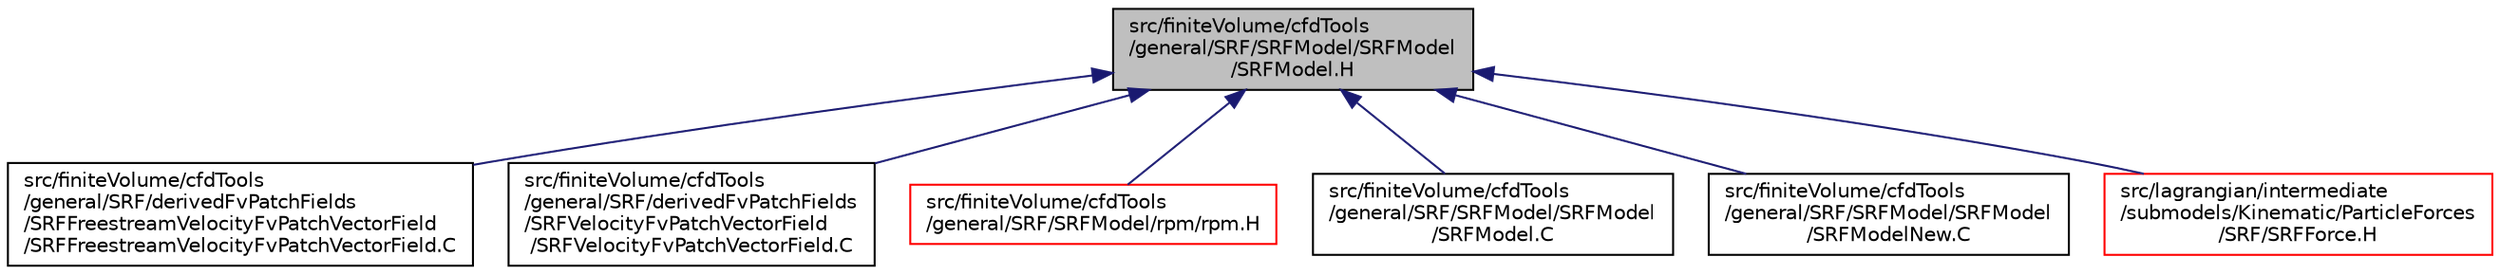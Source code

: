 digraph "src/finiteVolume/cfdTools/general/SRF/SRFModel/SRFModel/SRFModel.H"
{
  bgcolor="transparent";
  edge [fontname="Helvetica",fontsize="10",labelfontname="Helvetica",labelfontsize="10"];
  node [fontname="Helvetica",fontsize="10",shape=record];
  Node1 [label="src/finiteVolume/cfdTools\l/general/SRF/SRFModel/SRFModel\l/SRFModel.H",height=0.2,width=0.4,color="black", fillcolor="grey75", style="filled", fontcolor="black"];
  Node1 -> Node2 [dir="back",color="midnightblue",fontsize="10",style="solid",fontname="Helvetica"];
  Node2 [label="src/finiteVolume/cfdTools\l/general/SRF/derivedFvPatchFields\l/SRFFreestreamVelocityFvPatchVectorField\l/SRFFreestreamVelocityFvPatchVectorField.C",height=0.2,width=0.4,color="black",URL="$a05078.html"];
  Node1 -> Node3 [dir="back",color="midnightblue",fontsize="10",style="solid",fontname="Helvetica"];
  Node3 [label="src/finiteVolume/cfdTools\l/general/SRF/derivedFvPatchFields\l/SRFVelocityFvPatchVectorField\l/SRFVelocityFvPatchVectorField.C",height=0.2,width=0.4,color="black",URL="$a05080.html"];
  Node1 -> Node4 [dir="back",color="midnightblue",fontsize="10",style="solid",fontname="Helvetica"];
  Node4 [label="src/finiteVolume/cfdTools\l/general/SRF/SRFModel/rpm/rpm.H",height=0.2,width=0.4,color="red",URL="$a05083.html"];
  Node1 -> Node5 [dir="back",color="midnightblue",fontsize="10",style="solid",fontname="Helvetica"];
  Node5 [label="src/finiteVolume/cfdTools\l/general/SRF/SRFModel/SRFModel\l/SRFModel.C",height=0.2,width=0.4,color="black",URL="$a05084.html"];
  Node1 -> Node6 [dir="back",color="midnightblue",fontsize="10",style="solid",fontname="Helvetica"];
  Node6 [label="src/finiteVolume/cfdTools\l/general/SRF/SRFModel/SRFModel\l/SRFModelNew.C",height=0.2,width=0.4,color="black",URL="$a05086.html"];
  Node1 -> Node7 [dir="back",color="midnightblue",fontsize="10",style="solid",fontname="Helvetica"];
  Node7 [label="src/lagrangian/intermediate\l/submodels/Kinematic/ParticleForces\l/SRF/SRFForce.H",height=0.2,width=0.4,color="red",URL="$a06659.html"];
}
